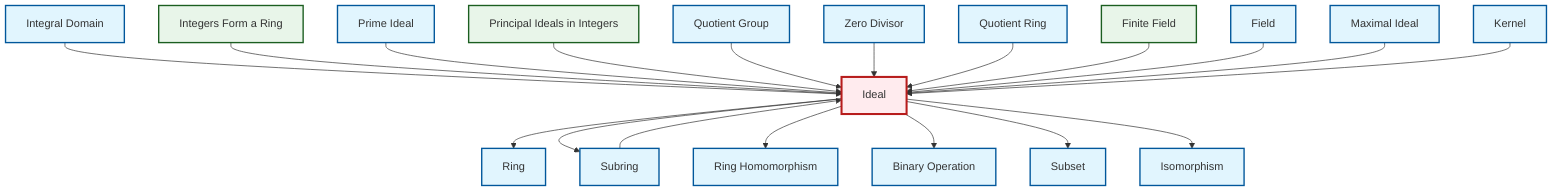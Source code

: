 graph TD
    classDef definition fill:#e1f5fe,stroke:#01579b,stroke-width:2px
    classDef theorem fill:#f3e5f5,stroke:#4a148c,stroke-width:2px
    classDef axiom fill:#fff3e0,stroke:#e65100,stroke-width:2px
    classDef example fill:#e8f5e9,stroke:#1b5e20,stroke-width:2px
    classDef current fill:#ffebee,stroke:#b71c1c,stroke-width:3px
    def-integral-domain["Integral Domain"]:::definition
    def-maximal-ideal["Maximal Ideal"]:::definition
    def-kernel["Kernel"]:::definition
    def-subset["Subset"]:::definition
    def-isomorphism["Isomorphism"]:::definition
    def-ring["Ring"]:::definition
    def-zero-divisor["Zero Divisor"]:::definition
    def-quotient-ring["Quotient Ring"]:::definition
    ex-finite-field["Finite Field"]:::example
    def-subring["Subring"]:::definition
    def-ideal["Ideal"]:::definition
    ex-principal-ideal["Principal Ideals in Integers"]:::example
    ex-integers-ring["Integers Form a Ring"]:::example
    def-prime-ideal["Prime Ideal"]:::definition
    def-ring-homomorphism["Ring Homomorphism"]:::definition
    def-field["Field"]:::definition
    def-quotient-group["Quotient Group"]:::definition
    def-binary-operation["Binary Operation"]:::definition
    def-ideal --> def-ring
    def-ideal --> def-subring
    def-ideal --> def-ring-homomorphism
    def-integral-domain --> def-ideal
    def-ideal --> def-binary-operation
    def-ideal --> def-subset
    ex-integers-ring --> def-ideal
    def-prime-ideal --> def-ideal
    ex-principal-ideal --> def-ideal
    def-quotient-group --> def-ideal
    def-zero-divisor --> def-ideal
    def-quotient-ring --> def-ideal
    ex-finite-field --> def-ideal
    def-subring --> def-ideal
    def-ideal --> def-isomorphism
    def-field --> def-ideal
    def-maximal-ideal --> def-ideal
    def-kernel --> def-ideal
    class def-ideal current